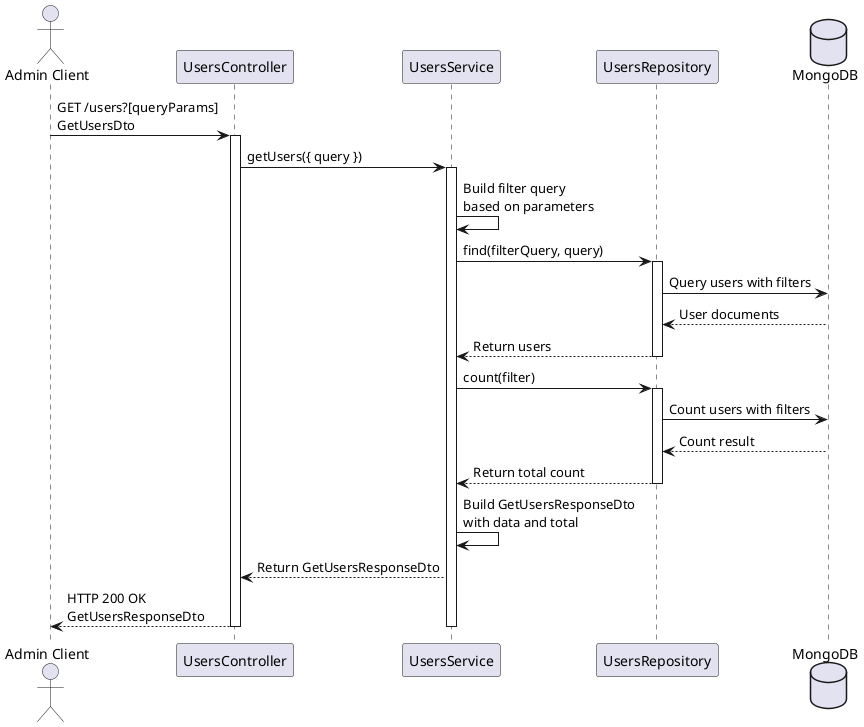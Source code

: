 @startuml Get Users Flow

actor "Admin Client" as Client
participant "UsersController" as Controller
participant "UsersService" as Service
participant "UsersRepository" as Repository
database "MongoDB" as DB

Client -> Controller: GET /users?[queryParams]\nGetUsersDto
activate Controller

Controller -> Service: getUsers({ query })
activate Service

Service -> Service: Build filter query\nbased on parameters

Service -> Repository: find(filterQuery, query)
activate Repository
Repository -> DB: Query users with filters
DB --> Repository: User documents
Repository --> Service: Return users
deactivate Repository

Service -> Repository: count(filter)
activate Repository
Repository -> DB: Count users with filters
DB --> Repository: Count result
Repository --> Service: Return total count
deactivate Repository

Service -> Service: Build GetUsersResponseDto\nwith data and total

Service --> Controller: Return GetUsersResponseDto
Controller --> Client: HTTP 200 OK\nGetUsersResponseDto

deactivate Service
deactivate Controller

@enduml 